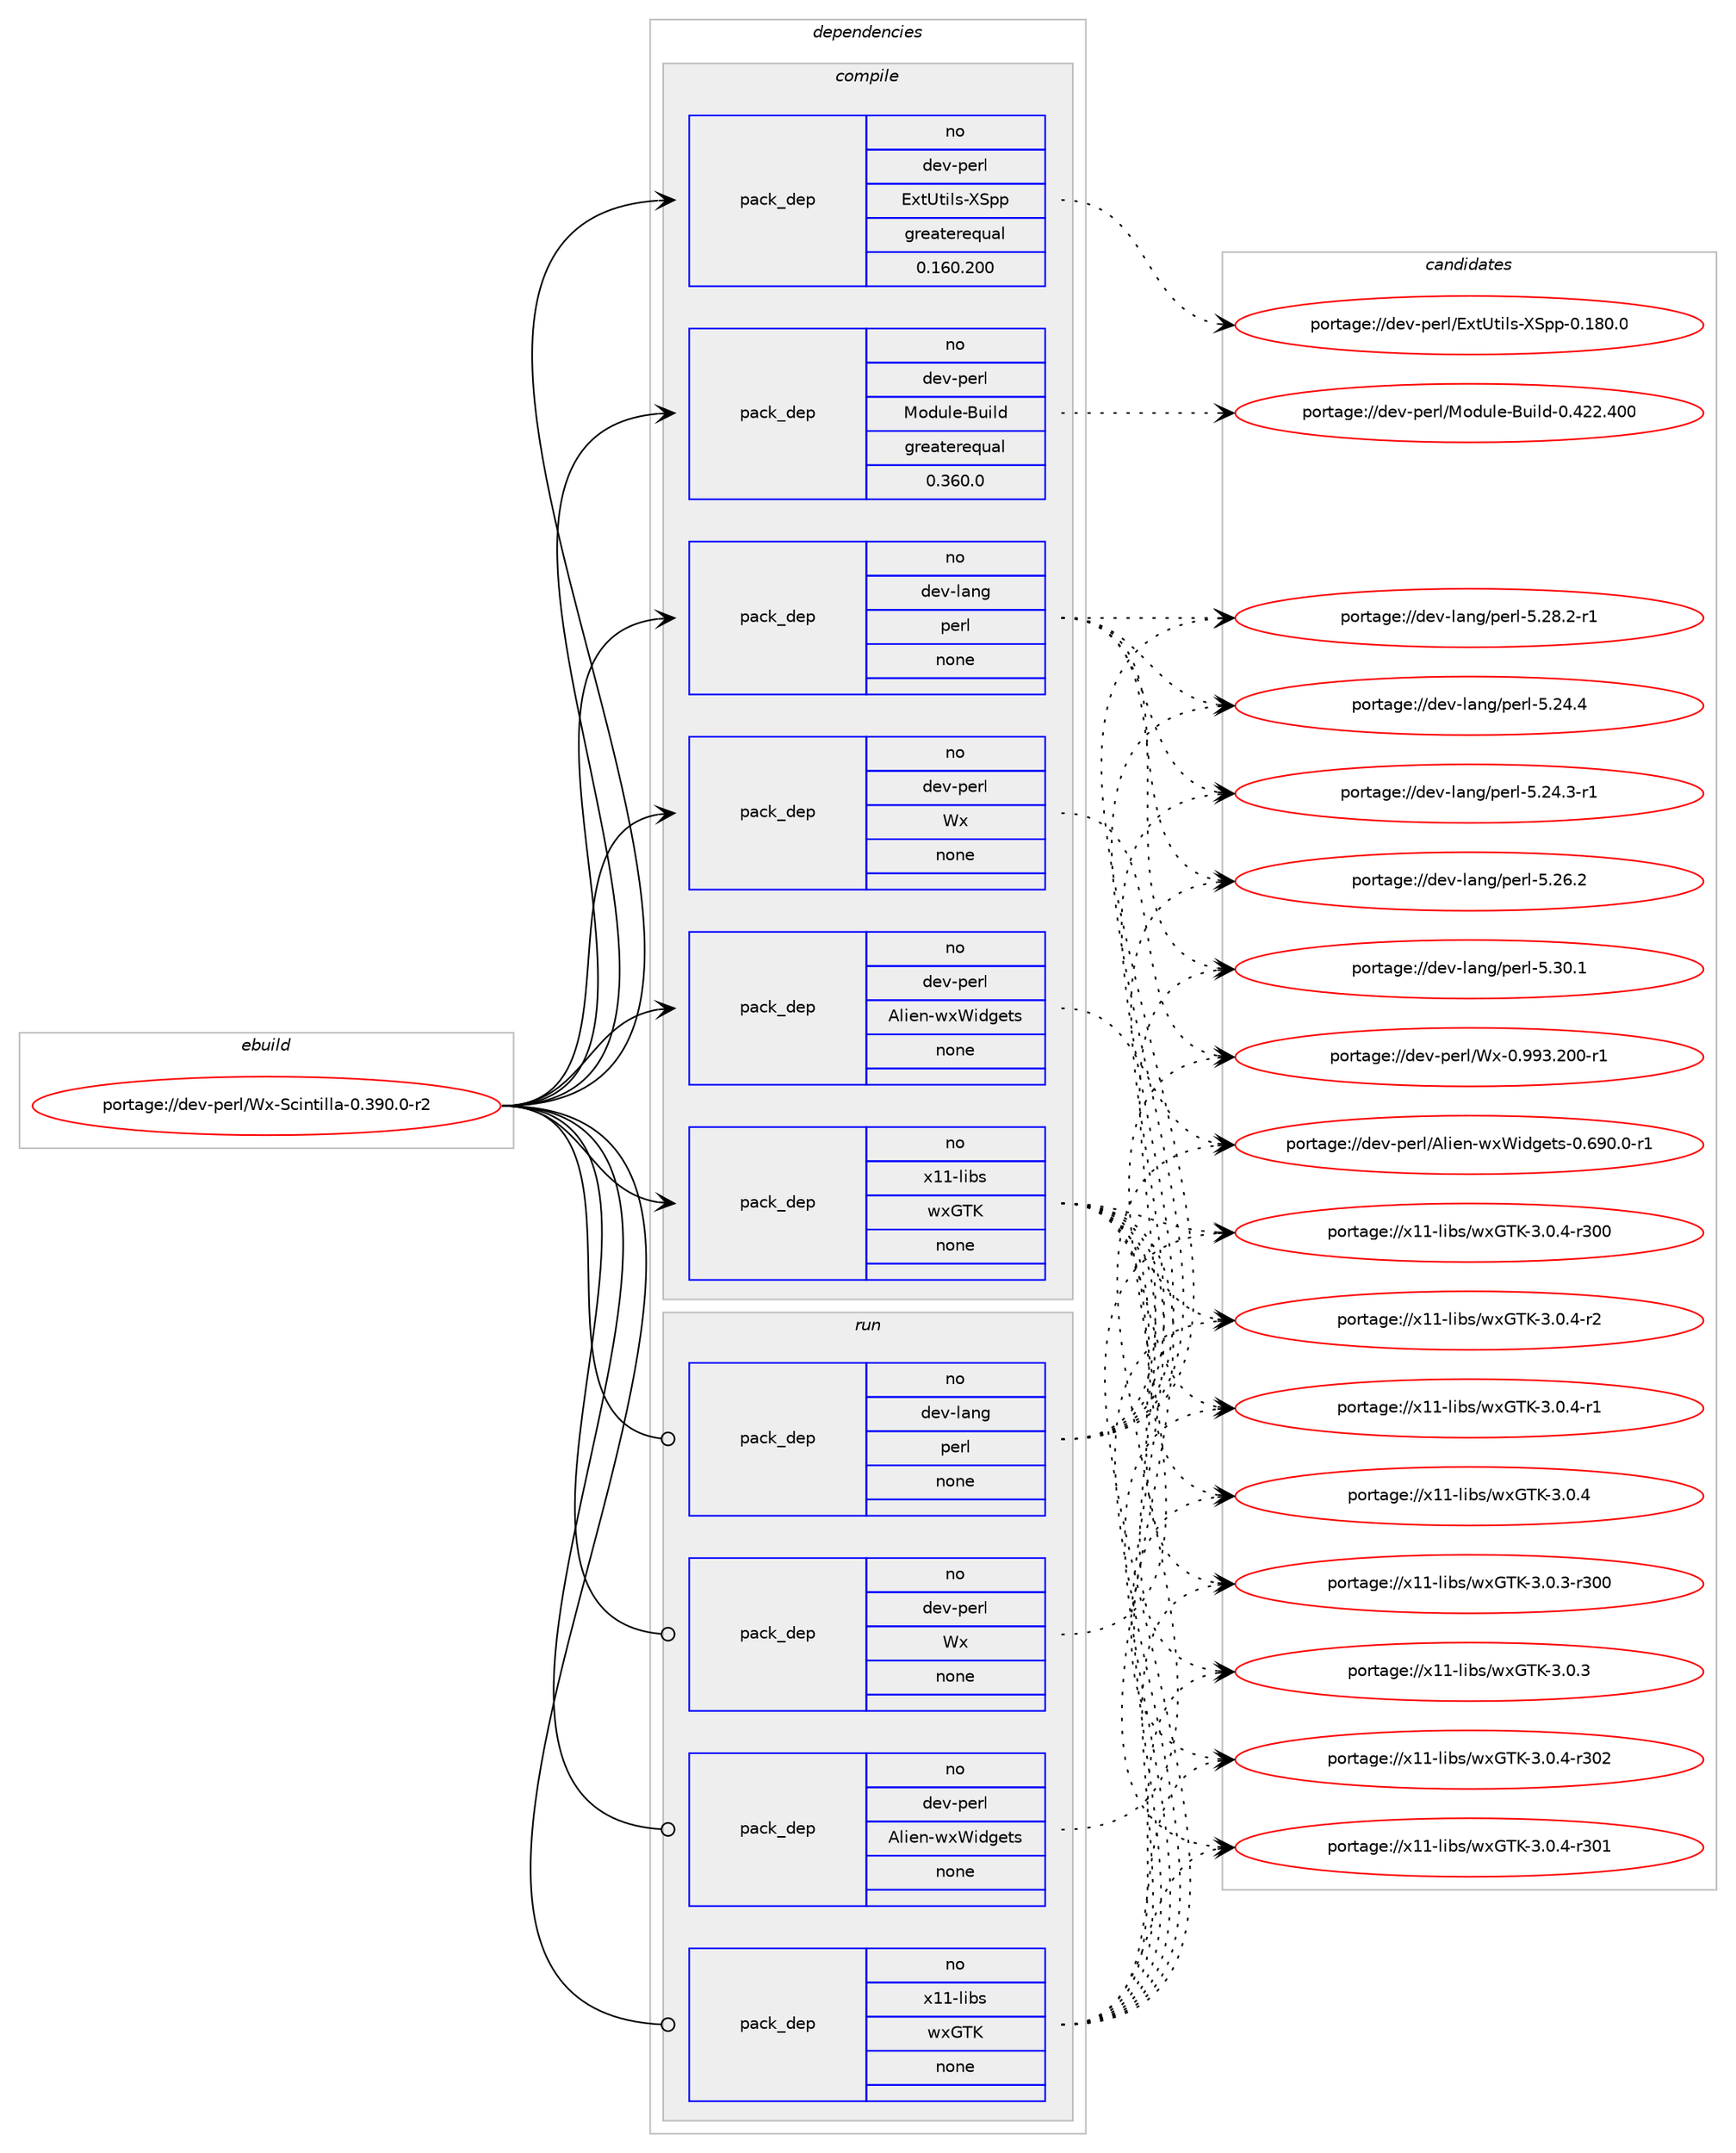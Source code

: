 digraph prolog {

# *************
# Graph options
# *************

newrank=true;
concentrate=true;
compound=true;
graph [rankdir=LR,fontname=Helvetica,fontsize=10,ranksep=1.5];#, ranksep=2.5, nodesep=0.2];
edge  [arrowhead=vee];
node  [fontname=Helvetica,fontsize=10];

# **********
# The ebuild
# **********

subgraph cluster_leftcol {
color=gray;
rank=same;
label=<<i>ebuild</i>>;
id [label="portage://dev-perl/Wx-Scintilla-0.390.0-r2", color=red, width=4, href="../dev-perl/Wx-Scintilla-0.390.0-r2.svg"];
}

# ****************
# The dependencies
# ****************

subgraph cluster_midcol {
color=gray;
label=<<i>dependencies</i>>;
subgraph cluster_compile {
fillcolor="#eeeeee";
style=filled;
label=<<i>compile</i>>;
subgraph pack353276 {
dependency479560 [label=<<TABLE BORDER="0" CELLBORDER="1" CELLSPACING="0" CELLPADDING="4" WIDTH="220"><TR><TD ROWSPAN="6" CELLPADDING="30">pack_dep</TD></TR><TR><TD WIDTH="110">no</TD></TR><TR><TD>dev-lang</TD></TR><TR><TD>perl</TD></TR><TR><TD>none</TD></TR><TR><TD></TD></TR></TABLE>>, shape=none, color=blue];
}
id:e -> dependency479560:w [weight=20,style="solid",arrowhead="vee"];
subgraph pack353277 {
dependency479561 [label=<<TABLE BORDER="0" CELLBORDER="1" CELLSPACING="0" CELLPADDING="4" WIDTH="220"><TR><TD ROWSPAN="6" CELLPADDING="30">pack_dep</TD></TR><TR><TD WIDTH="110">no</TD></TR><TR><TD>dev-perl</TD></TR><TR><TD>Alien-wxWidgets</TD></TR><TR><TD>none</TD></TR><TR><TD></TD></TR></TABLE>>, shape=none, color=blue];
}
id:e -> dependency479561:w [weight=20,style="solid",arrowhead="vee"];
subgraph pack353278 {
dependency479562 [label=<<TABLE BORDER="0" CELLBORDER="1" CELLSPACING="0" CELLPADDING="4" WIDTH="220"><TR><TD ROWSPAN="6" CELLPADDING="30">pack_dep</TD></TR><TR><TD WIDTH="110">no</TD></TR><TR><TD>dev-perl</TD></TR><TR><TD>ExtUtils-XSpp</TD></TR><TR><TD>greaterequal</TD></TR><TR><TD>0.160.200</TD></TR></TABLE>>, shape=none, color=blue];
}
id:e -> dependency479562:w [weight=20,style="solid",arrowhead="vee"];
subgraph pack353279 {
dependency479563 [label=<<TABLE BORDER="0" CELLBORDER="1" CELLSPACING="0" CELLPADDING="4" WIDTH="220"><TR><TD ROWSPAN="6" CELLPADDING="30">pack_dep</TD></TR><TR><TD WIDTH="110">no</TD></TR><TR><TD>dev-perl</TD></TR><TR><TD>Module-Build</TD></TR><TR><TD>greaterequal</TD></TR><TR><TD>0.360.0</TD></TR></TABLE>>, shape=none, color=blue];
}
id:e -> dependency479563:w [weight=20,style="solid",arrowhead="vee"];
subgraph pack353280 {
dependency479564 [label=<<TABLE BORDER="0" CELLBORDER="1" CELLSPACING="0" CELLPADDING="4" WIDTH="220"><TR><TD ROWSPAN="6" CELLPADDING="30">pack_dep</TD></TR><TR><TD WIDTH="110">no</TD></TR><TR><TD>dev-perl</TD></TR><TR><TD>Wx</TD></TR><TR><TD>none</TD></TR><TR><TD></TD></TR></TABLE>>, shape=none, color=blue];
}
id:e -> dependency479564:w [weight=20,style="solid",arrowhead="vee"];
subgraph pack353281 {
dependency479565 [label=<<TABLE BORDER="0" CELLBORDER="1" CELLSPACING="0" CELLPADDING="4" WIDTH="220"><TR><TD ROWSPAN="6" CELLPADDING="30">pack_dep</TD></TR><TR><TD WIDTH="110">no</TD></TR><TR><TD>x11-libs</TD></TR><TR><TD>wxGTK</TD></TR><TR><TD>none</TD></TR><TR><TD></TD></TR></TABLE>>, shape=none, color=blue];
}
id:e -> dependency479565:w [weight=20,style="solid",arrowhead="vee"];
}
subgraph cluster_compileandrun {
fillcolor="#eeeeee";
style=filled;
label=<<i>compile and run</i>>;
}
subgraph cluster_run {
fillcolor="#eeeeee";
style=filled;
label=<<i>run</i>>;
subgraph pack353282 {
dependency479566 [label=<<TABLE BORDER="0" CELLBORDER="1" CELLSPACING="0" CELLPADDING="4" WIDTH="220"><TR><TD ROWSPAN="6" CELLPADDING="30">pack_dep</TD></TR><TR><TD WIDTH="110">no</TD></TR><TR><TD>dev-lang</TD></TR><TR><TD>perl</TD></TR><TR><TD>none</TD></TR><TR><TD></TD></TR></TABLE>>, shape=none, color=blue];
}
id:e -> dependency479566:w [weight=20,style="solid",arrowhead="odot"];
subgraph pack353283 {
dependency479567 [label=<<TABLE BORDER="0" CELLBORDER="1" CELLSPACING="0" CELLPADDING="4" WIDTH="220"><TR><TD ROWSPAN="6" CELLPADDING="30">pack_dep</TD></TR><TR><TD WIDTH="110">no</TD></TR><TR><TD>dev-perl</TD></TR><TR><TD>Alien-wxWidgets</TD></TR><TR><TD>none</TD></TR><TR><TD></TD></TR></TABLE>>, shape=none, color=blue];
}
id:e -> dependency479567:w [weight=20,style="solid",arrowhead="odot"];
subgraph pack353284 {
dependency479568 [label=<<TABLE BORDER="0" CELLBORDER="1" CELLSPACING="0" CELLPADDING="4" WIDTH="220"><TR><TD ROWSPAN="6" CELLPADDING="30">pack_dep</TD></TR><TR><TD WIDTH="110">no</TD></TR><TR><TD>dev-perl</TD></TR><TR><TD>Wx</TD></TR><TR><TD>none</TD></TR><TR><TD></TD></TR></TABLE>>, shape=none, color=blue];
}
id:e -> dependency479568:w [weight=20,style="solid",arrowhead="odot"];
subgraph pack353285 {
dependency479569 [label=<<TABLE BORDER="0" CELLBORDER="1" CELLSPACING="0" CELLPADDING="4" WIDTH="220"><TR><TD ROWSPAN="6" CELLPADDING="30">pack_dep</TD></TR><TR><TD WIDTH="110">no</TD></TR><TR><TD>x11-libs</TD></TR><TR><TD>wxGTK</TD></TR><TR><TD>none</TD></TR><TR><TD></TD></TR></TABLE>>, shape=none, color=blue];
}
id:e -> dependency479569:w [weight=20,style="solid",arrowhead="odot"];
}
}

# **************
# The candidates
# **************

subgraph cluster_choices {
rank=same;
color=gray;
label=<<i>candidates</i>>;

subgraph choice353276 {
color=black;
nodesep=1;
choice10010111845108971101034711210111410845534651484649 [label="portage://dev-lang/perl-5.30.1", color=red, width=4,href="../dev-lang/perl-5.30.1.svg"];
choice100101118451089711010347112101114108455346505646504511449 [label="portage://dev-lang/perl-5.28.2-r1", color=red, width=4,href="../dev-lang/perl-5.28.2-r1.svg"];
choice10010111845108971101034711210111410845534650544650 [label="portage://dev-lang/perl-5.26.2", color=red, width=4,href="../dev-lang/perl-5.26.2.svg"];
choice10010111845108971101034711210111410845534650524652 [label="portage://dev-lang/perl-5.24.4", color=red, width=4,href="../dev-lang/perl-5.24.4.svg"];
choice100101118451089711010347112101114108455346505246514511449 [label="portage://dev-lang/perl-5.24.3-r1", color=red, width=4,href="../dev-lang/perl-5.24.3-r1.svg"];
dependency479560:e -> choice10010111845108971101034711210111410845534651484649:w [style=dotted,weight="100"];
dependency479560:e -> choice100101118451089711010347112101114108455346505646504511449:w [style=dotted,weight="100"];
dependency479560:e -> choice10010111845108971101034711210111410845534650544650:w [style=dotted,weight="100"];
dependency479560:e -> choice10010111845108971101034711210111410845534650524652:w [style=dotted,weight="100"];
dependency479560:e -> choice100101118451089711010347112101114108455346505246514511449:w [style=dotted,weight="100"];
}
subgraph choice353277 {
color=black;
nodesep=1;
choice100101118451121011141084765108105101110451191208710510010310111611545484654574846484511449 [label="portage://dev-perl/Alien-wxWidgets-0.690.0-r1", color=red, width=4,href="../dev-perl/Alien-wxWidgets-0.690.0-r1.svg"];
dependency479561:e -> choice100101118451121011141084765108105101110451191208710510010310111611545484654574846484511449:w [style=dotted,weight="100"];
}
subgraph choice353278 {
color=black;
nodesep=1;
choice100101118451121011141084769120116851161051081154588831121124548464956484648 [label="portage://dev-perl/ExtUtils-XSpp-0.180.0", color=red, width=4,href="../dev-perl/ExtUtils-XSpp-0.180.0.svg"];
dependency479562:e -> choice100101118451121011141084769120116851161051081154588831121124548464956484648:w [style=dotted,weight="100"];
}
subgraph choice353279 {
color=black;
nodesep=1;
choice100101118451121011141084777111100117108101456611710510810045484652505046524848 [label="portage://dev-perl/Module-Build-0.422.400", color=red, width=4,href="../dev-perl/Module-Build-0.422.400.svg"];
dependency479563:e -> choice100101118451121011141084777111100117108101456611710510810045484652505046524848:w [style=dotted,weight="100"];
}
subgraph choice353280 {
color=black;
nodesep=1;
choice100101118451121011141084787120454846575751465048484511449 [label="portage://dev-perl/Wx-0.993.200-r1", color=red, width=4,href="../dev-perl/Wx-0.993.200-r1.svg"];
dependency479564:e -> choice100101118451121011141084787120454846575751465048484511449:w [style=dotted,weight="100"];
}
subgraph choice353281 {
color=black;
nodesep=1;
choice120494945108105981154711912071847545514648465245114514850 [label="portage://x11-libs/wxGTK-3.0.4-r302", color=red, width=4,href="../x11-libs/wxGTK-3.0.4-r302.svg"];
choice120494945108105981154711912071847545514648465245114514849 [label="portage://x11-libs/wxGTK-3.0.4-r301", color=red, width=4,href="../x11-libs/wxGTK-3.0.4-r301.svg"];
choice120494945108105981154711912071847545514648465245114514848 [label="portage://x11-libs/wxGTK-3.0.4-r300", color=red, width=4,href="../x11-libs/wxGTK-3.0.4-r300.svg"];
choice12049494510810598115471191207184754551464846524511450 [label="portage://x11-libs/wxGTK-3.0.4-r2", color=red, width=4,href="../x11-libs/wxGTK-3.0.4-r2.svg"];
choice12049494510810598115471191207184754551464846524511449 [label="portage://x11-libs/wxGTK-3.0.4-r1", color=red, width=4,href="../x11-libs/wxGTK-3.0.4-r1.svg"];
choice1204949451081059811547119120718475455146484652 [label="portage://x11-libs/wxGTK-3.0.4", color=red, width=4,href="../x11-libs/wxGTK-3.0.4.svg"];
choice120494945108105981154711912071847545514648465145114514848 [label="portage://x11-libs/wxGTK-3.0.3-r300", color=red, width=4,href="../x11-libs/wxGTK-3.0.3-r300.svg"];
choice1204949451081059811547119120718475455146484651 [label="portage://x11-libs/wxGTK-3.0.3", color=red, width=4,href="../x11-libs/wxGTK-3.0.3.svg"];
dependency479565:e -> choice120494945108105981154711912071847545514648465245114514850:w [style=dotted,weight="100"];
dependency479565:e -> choice120494945108105981154711912071847545514648465245114514849:w [style=dotted,weight="100"];
dependency479565:e -> choice120494945108105981154711912071847545514648465245114514848:w [style=dotted,weight="100"];
dependency479565:e -> choice12049494510810598115471191207184754551464846524511450:w [style=dotted,weight="100"];
dependency479565:e -> choice12049494510810598115471191207184754551464846524511449:w [style=dotted,weight="100"];
dependency479565:e -> choice1204949451081059811547119120718475455146484652:w [style=dotted,weight="100"];
dependency479565:e -> choice120494945108105981154711912071847545514648465145114514848:w [style=dotted,weight="100"];
dependency479565:e -> choice1204949451081059811547119120718475455146484651:w [style=dotted,weight="100"];
}
subgraph choice353282 {
color=black;
nodesep=1;
choice10010111845108971101034711210111410845534651484649 [label="portage://dev-lang/perl-5.30.1", color=red, width=4,href="../dev-lang/perl-5.30.1.svg"];
choice100101118451089711010347112101114108455346505646504511449 [label="portage://dev-lang/perl-5.28.2-r1", color=red, width=4,href="../dev-lang/perl-5.28.2-r1.svg"];
choice10010111845108971101034711210111410845534650544650 [label="portage://dev-lang/perl-5.26.2", color=red, width=4,href="../dev-lang/perl-5.26.2.svg"];
choice10010111845108971101034711210111410845534650524652 [label="portage://dev-lang/perl-5.24.4", color=red, width=4,href="../dev-lang/perl-5.24.4.svg"];
choice100101118451089711010347112101114108455346505246514511449 [label="portage://dev-lang/perl-5.24.3-r1", color=red, width=4,href="../dev-lang/perl-5.24.3-r1.svg"];
dependency479566:e -> choice10010111845108971101034711210111410845534651484649:w [style=dotted,weight="100"];
dependency479566:e -> choice100101118451089711010347112101114108455346505646504511449:w [style=dotted,weight="100"];
dependency479566:e -> choice10010111845108971101034711210111410845534650544650:w [style=dotted,weight="100"];
dependency479566:e -> choice10010111845108971101034711210111410845534650524652:w [style=dotted,weight="100"];
dependency479566:e -> choice100101118451089711010347112101114108455346505246514511449:w [style=dotted,weight="100"];
}
subgraph choice353283 {
color=black;
nodesep=1;
choice100101118451121011141084765108105101110451191208710510010310111611545484654574846484511449 [label="portage://dev-perl/Alien-wxWidgets-0.690.0-r1", color=red, width=4,href="../dev-perl/Alien-wxWidgets-0.690.0-r1.svg"];
dependency479567:e -> choice100101118451121011141084765108105101110451191208710510010310111611545484654574846484511449:w [style=dotted,weight="100"];
}
subgraph choice353284 {
color=black;
nodesep=1;
choice100101118451121011141084787120454846575751465048484511449 [label="portage://dev-perl/Wx-0.993.200-r1", color=red, width=4,href="../dev-perl/Wx-0.993.200-r1.svg"];
dependency479568:e -> choice100101118451121011141084787120454846575751465048484511449:w [style=dotted,weight="100"];
}
subgraph choice353285 {
color=black;
nodesep=1;
choice120494945108105981154711912071847545514648465245114514850 [label="portage://x11-libs/wxGTK-3.0.4-r302", color=red, width=4,href="../x11-libs/wxGTK-3.0.4-r302.svg"];
choice120494945108105981154711912071847545514648465245114514849 [label="portage://x11-libs/wxGTK-3.0.4-r301", color=red, width=4,href="../x11-libs/wxGTK-3.0.4-r301.svg"];
choice120494945108105981154711912071847545514648465245114514848 [label="portage://x11-libs/wxGTK-3.0.4-r300", color=red, width=4,href="../x11-libs/wxGTK-3.0.4-r300.svg"];
choice12049494510810598115471191207184754551464846524511450 [label="portage://x11-libs/wxGTK-3.0.4-r2", color=red, width=4,href="../x11-libs/wxGTK-3.0.4-r2.svg"];
choice12049494510810598115471191207184754551464846524511449 [label="portage://x11-libs/wxGTK-3.0.4-r1", color=red, width=4,href="../x11-libs/wxGTK-3.0.4-r1.svg"];
choice1204949451081059811547119120718475455146484652 [label="portage://x11-libs/wxGTK-3.0.4", color=red, width=4,href="../x11-libs/wxGTK-3.0.4.svg"];
choice120494945108105981154711912071847545514648465145114514848 [label="portage://x11-libs/wxGTK-3.0.3-r300", color=red, width=4,href="../x11-libs/wxGTK-3.0.3-r300.svg"];
choice1204949451081059811547119120718475455146484651 [label="portage://x11-libs/wxGTK-3.0.3", color=red, width=4,href="../x11-libs/wxGTK-3.0.3.svg"];
dependency479569:e -> choice120494945108105981154711912071847545514648465245114514850:w [style=dotted,weight="100"];
dependency479569:e -> choice120494945108105981154711912071847545514648465245114514849:w [style=dotted,weight="100"];
dependency479569:e -> choice120494945108105981154711912071847545514648465245114514848:w [style=dotted,weight="100"];
dependency479569:e -> choice12049494510810598115471191207184754551464846524511450:w [style=dotted,weight="100"];
dependency479569:e -> choice12049494510810598115471191207184754551464846524511449:w [style=dotted,weight="100"];
dependency479569:e -> choice1204949451081059811547119120718475455146484652:w [style=dotted,weight="100"];
dependency479569:e -> choice120494945108105981154711912071847545514648465145114514848:w [style=dotted,weight="100"];
dependency479569:e -> choice1204949451081059811547119120718475455146484651:w [style=dotted,weight="100"];
}
}

}

